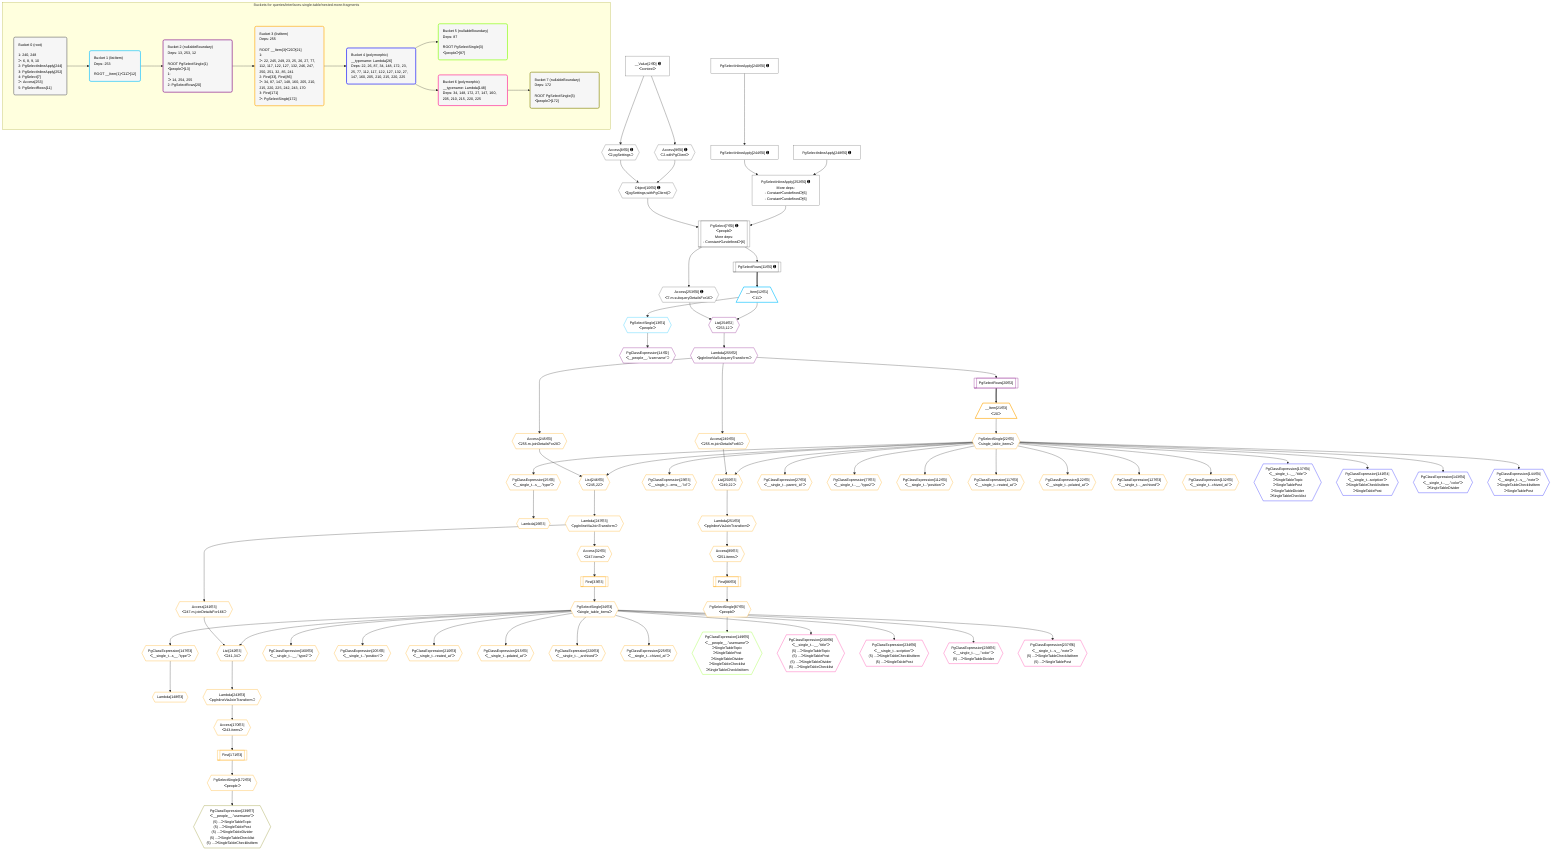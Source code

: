 %%{init: {'themeVariables': { 'fontSize': '12px'}}}%%
graph TD
    classDef path fill:#eee,stroke:#000,color:#000
    classDef plan fill:#fff,stroke-width:1px,color:#000
    classDef itemplan fill:#fff,stroke-width:2px,color:#000
    classDef unbatchedplan fill:#dff,stroke-width:1px,color:#000
    classDef sideeffectplan fill:#fcc,stroke-width:2px,color:#000
    classDef bucket fill:#f6f6f6,color:#000,stroke-width:2px,text-align:left

    subgraph "Buckets for queries/interfaces-single-table/nested-more-fragments"
    Bucket0("Bucket 0 (root)<br /><br />1: 240, 248<br />ᐳ: 6, 8, 9, 10<br />2: PgSelectInlineApply[244]<br />3: PgSelectInlineApply[252]<br />4: PgSelect[7]<br />ᐳ: Access[253]<br />5: PgSelectRows[11]"):::bucket
    Bucket1("Bucket 1 (listItem)<br />Deps: 253<br /><br />ROOT __Item{1}ᐸ11ᐳ[12]"):::bucket
    Bucket2("Bucket 2 (nullableBoundary)<br />Deps: 13, 253, 12<br /><br />ROOT PgSelectSingle{1}ᐸpeopleᐳ[13]<br />1: <br />ᐳ: 14, 254, 255<br />2: PgSelectRows[20]"):::bucket
    Bucket3("Bucket 3 (listItem)<br />Deps: 255<br /><br />ROOT __Item{3}ᐸ20ᐳ[21]<br />1: <br />ᐳ: 22, 245, 249, 23, 25, 26, 27, 77, 112, 117, 122, 127, 132, 246, 247, 250, 251, 32, 85, 241<br />2: First[33], First[86]<br />ᐳ: 34, 87, 147, 148, 160, 205, 210, 215, 220, 225, 242, 243, 170<br />3: First[171]<br />ᐳ: PgSelectSingle[172]"):::bucket
    Bucket4("Bucket 4 (polymorphic)<br />__typename: Lambda[26]<br />Deps: 22, 26, 87, 34, 148, 172, 23, 25, 77, 112, 117, 122, 127, 132, 27, 147, 160, 205, 210, 215, 220, 225"):::bucket
    Bucket5("Bucket 5 (nullableBoundary)<br />Deps: 87<br /><br />ROOT PgSelectSingle{3}ᐸpeopleᐳ[87]"):::bucket
    Bucket6("Bucket 6 (polymorphic)<br />__typename: Lambda[148]<br />Deps: 34, 148, 172, 27, 147, 160, 205, 210, 215, 220, 225"):::bucket
    Bucket7("Bucket 7 (nullableBoundary)<br />Deps: 172<br /><br />ROOT PgSelectSingle{3}ᐸpeopleᐳ[172]"):::bucket
    end
    Bucket0 --> Bucket1
    Bucket1 --> Bucket2
    Bucket2 --> Bucket3
    Bucket3 --> Bucket4
    Bucket4 --> Bucket5 & Bucket6
    Bucket6 --> Bucket7

    %% plan dependencies
    PgSelectInlineApply252["PgSelectInlineApply[252∈0] ➊<br />More deps:<br />- Constantᐸundefinedᐳ[6]<br />- Constantᐸundefinedᐳ[6]"]:::plan
    PgSelectInlineApply244["PgSelectInlineApply[244∈0] ➊"]:::plan
    PgSelectInlineApply248["PgSelectInlineApply[248∈0] ➊"]:::plan
    PgSelectInlineApply244 & PgSelectInlineApply248 --> PgSelectInlineApply252
    PgSelect7[["PgSelect[7∈0] ➊<br />ᐸpeopleᐳ<br />More deps:<br />- Constantᐸundefinedᐳ[6]"]]:::plan
    Object10{{"Object[10∈0] ➊<br />ᐸ{pgSettings,withPgClient}ᐳ"}}:::plan
    Object10 & PgSelectInlineApply252 --> PgSelect7
    Access8{{"Access[8∈0] ➊<br />ᐸ2.pgSettingsᐳ"}}:::plan
    Access9{{"Access[9∈0] ➊<br />ᐸ2.withPgClientᐳ"}}:::plan
    Access8 & Access9 --> Object10
    __Value2["__Value[2∈0] ➊<br />ᐸcontextᐳ"]:::plan
    __Value2 --> Access8
    __Value2 --> Access9
    PgSelectRows11[["PgSelectRows[11∈0] ➊"]]:::plan
    PgSelect7 --> PgSelectRows11
    PgSelectInlineApply240["PgSelectInlineApply[240∈0] ➊"]:::plan
    PgSelectInlineApply240 --> PgSelectInlineApply244
    Access253{{"Access[253∈0] ➊<br />ᐸ7.m.subqueryDetailsFor16ᐳ"}}:::plan
    PgSelect7 --> Access253
    __Item12[/"__Item[12∈1]<br />ᐸ11ᐳ"\]:::itemplan
    PgSelectRows11 ==> __Item12
    PgSelectSingle13{{"PgSelectSingle[13∈1]<br />ᐸpeopleᐳ"}}:::plan
    __Item12 --> PgSelectSingle13
    List254{{"List[254∈2]<br />ᐸ253,12ᐳ"}}:::plan
    Access253 & __Item12 --> List254
    PgClassExpression14{{"PgClassExpression[14∈2]<br />ᐸ__people__.”username”ᐳ"}}:::plan
    PgSelectSingle13 --> PgClassExpression14
    PgSelectRows20[["PgSelectRows[20∈2]"]]:::plan
    Lambda255{{"Lambda[255∈2]<br />ᐸpgInlineViaSubqueryTransformᐳ"}}:::plan
    Lambda255 --> PgSelectRows20
    List254 --> Lambda255
    List242{{"List[242∈3]<br />ᐸ241,34ᐳ"}}:::plan
    Access241{{"Access[241∈3]<br />ᐸ247.m.joinDetailsFor166ᐳ"}}:::plan
    PgSelectSingle34{{"PgSelectSingle[34∈3]<br />ᐸsingle_table_itemsᐳ"}}:::plan
    Access241 & PgSelectSingle34 --> List242
    List246{{"List[246∈3]<br />ᐸ245,22ᐳ"}}:::plan
    Access245{{"Access[245∈3]<br />ᐸ255.m.joinDetailsFor28ᐳ"}}:::plan
    PgSelectSingle22{{"PgSelectSingle[22∈3]<br />ᐸsingle_table_itemsᐳ"}}:::plan
    Access245 & PgSelectSingle22 --> List246
    List250{{"List[250∈3]<br />ᐸ249,22ᐳ"}}:::plan
    Access249{{"Access[249∈3]<br />ᐸ255.m.joinDetailsFor83ᐳ"}}:::plan
    Access249 & PgSelectSingle22 --> List250
    __Item21[/"__Item[21∈3]<br />ᐸ20ᐳ"\]:::itemplan
    PgSelectRows20 ==> __Item21
    __Item21 --> PgSelectSingle22
    PgClassExpression23{{"PgClassExpression[23∈3]<br />ᐸ__single_t...ems__.”id”ᐳ"}}:::plan
    PgSelectSingle22 --> PgClassExpression23
    PgClassExpression25{{"PgClassExpression[25∈3]<br />ᐸ__single_t...s__.”type”ᐳ"}}:::plan
    PgSelectSingle22 --> PgClassExpression25
    Lambda26{{"Lambda[26∈3]"}}:::plan
    PgClassExpression25 --> Lambda26
    PgClassExpression27{{"PgClassExpression[27∈3]<br />ᐸ__single_t...parent_id”ᐳ"}}:::plan
    PgSelectSingle22 --> PgClassExpression27
    Access32{{"Access[32∈3]<br />ᐸ247.itemsᐳ"}}:::plan
    Lambda247{{"Lambda[247∈3]<br />ᐸpgInlineViaJoinTransformᐳ"}}:::plan
    Lambda247 --> Access32
    First33[["First[33∈3]"]]:::plan
    Access32 --> First33
    First33 --> PgSelectSingle34
    PgClassExpression77{{"PgClassExpression[77∈3]<br />ᐸ__single_t...__.”type2”ᐳ"}}:::plan
    PgSelectSingle22 --> PgClassExpression77
    Access85{{"Access[85∈3]<br />ᐸ251.itemsᐳ"}}:::plan
    Lambda251{{"Lambda[251∈3]<br />ᐸpgInlineViaJoinTransformᐳ"}}:::plan
    Lambda251 --> Access85
    First86[["First[86∈3]"]]:::plan
    Access85 --> First86
    PgSelectSingle87{{"PgSelectSingle[87∈3]<br />ᐸpeopleᐳ"}}:::plan
    First86 --> PgSelectSingle87
    PgClassExpression112{{"PgClassExpression[112∈3]<br />ᐸ__single_t...”position”ᐳ"}}:::plan
    PgSelectSingle22 --> PgClassExpression112
    PgClassExpression117{{"PgClassExpression[117∈3]<br />ᐸ__single_t...reated_at”ᐳ"}}:::plan
    PgSelectSingle22 --> PgClassExpression117
    PgClassExpression122{{"PgClassExpression[122∈3]<br />ᐸ__single_t...pdated_at”ᐳ"}}:::plan
    PgSelectSingle22 --> PgClassExpression122
    PgClassExpression127{{"PgClassExpression[127∈3]<br />ᐸ__single_t..._archived”ᐳ"}}:::plan
    PgSelectSingle22 --> PgClassExpression127
    PgClassExpression132{{"PgClassExpression[132∈3]<br />ᐸ__single_t...chived_at”ᐳ"}}:::plan
    PgSelectSingle22 --> PgClassExpression132
    PgClassExpression147{{"PgClassExpression[147∈3]<br />ᐸ__single_t...s__.”type”ᐳ"}}:::plan
    PgSelectSingle34 --> PgClassExpression147
    Lambda148{{"Lambda[148∈3]"}}:::plan
    PgClassExpression147 --> Lambda148
    PgClassExpression160{{"PgClassExpression[160∈3]<br />ᐸ__single_t...__.”type2”ᐳ"}}:::plan
    PgSelectSingle34 --> PgClassExpression160
    Access170{{"Access[170∈3]<br />ᐸ243.itemsᐳ"}}:::plan
    Lambda243{{"Lambda[243∈3]<br />ᐸpgInlineViaJoinTransformᐳ"}}:::plan
    Lambda243 --> Access170
    First171[["First[171∈3]"]]:::plan
    Access170 --> First171
    PgSelectSingle172{{"PgSelectSingle[172∈3]<br />ᐸpeopleᐳ"}}:::plan
    First171 --> PgSelectSingle172
    PgClassExpression205{{"PgClassExpression[205∈3]<br />ᐸ__single_t...”position”ᐳ"}}:::plan
    PgSelectSingle34 --> PgClassExpression205
    PgClassExpression210{{"PgClassExpression[210∈3]<br />ᐸ__single_t...reated_at”ᐳ"}}:::plan
    PgSelectSingle34 --> PgClassExpression210
    PgClassExpression215{{"PgClassExpression[215∈3]<br />ᐸ__single_t...pdated_at”ᐳ"}}:::plan
    PgSelectSingle34 --> PgClassExpression215
    PgClassExpression220{{"PgClassExpression[220∈3]<br />ᐸ__single_t..._archived”ᐳ"}}:::plan
    PgSelectSingle34 --> PgClassExpression220
    PgClassExpression225{{"PgClassExpression[225∈3]<br />ᐸ__single_t...chived_at”ᐳ"}}:::plan
    PgSelectSingle34 --> PgClassExpression225
    Lambda247 --> Access241
    List242 --> Lambda243
    Lambda255 --> Access245
    List246 --> Lambda247
    Lambda255 --> Access249
    List250 --> Lambda251
    PgClassExpression137{{"PgClassExpression[137∈4]<br />ᐸ__single_t...__.”title”ᐳ<br />ᐳSingleTableTopic<br />ᐳSingleTablePost<br />ᐳSingleTableDivider<br />ᐳSingleTableChecklist"}}:::plan
    PgSelectSingle22 --> PgClassExpression137
    PgClassExpression141{{"PgClassExpression[141∈4]<br />ᐸ__single_t...scription”ᐳ<br />ᐳSingleTableChecklistItem<br />ᐳSingleTablePost"}}:::plan
    PgSelectSingle22 --> PgClassExpression141
    PgClassExpression143{{"PgClassExpression[143∈4]<br />ᐸ__single_t...__.”color”ᐳ<br />ᐳSingleTableDivider"}}:::plan
    PgSelectSingle22 --> PgClassExpression143
    PgClassExpression144{{"PgClassExpression[144∈4]<br />ᐸ__single_t...s__.”note”ᐳ<br />ᐳSingleTableChecklistItem<br />ᐳSingleTablePost"}}:::plan
    PgSelectSingle22 --> PgClassExpression144
    PgClassExpression149{{"PgClassExpression[149∈5]<br />ᐸ__people__.”username”ᐳ<br />ᐳSingleTableTopic<br />ᐳSingleTablePost<br />ᐳSingleTableDivider<br />ᐳSingleTableChecklist<br />ᐳSingleTableChecklistItem"}}:::plan
    PgSelectSingle87 --> PgClassExpression149
    PgClassExpression230{{"PgClassExpression[230∈6]<br />ᐸ__single_t...__.”title”ᐳ<br />(5) ...ᐳSingleTableTopic<br />(5) ...ᐳSingleTablePost<br />(5) ...ᐳSingleTableDivider<br />(5) ...ᐳSingleTableChecklist"}}:::plan
    PgSelectSingle34 --> PgClassExpression230
    PgClassExpression234{{"PgClassExpression[234∈6]<br />ᐸ__single_t...scription”ᐳ<br />(5) ...ᐳSingleTableChecklistItem<br />(5) ...ᐳSingleTablePost"}}:::plan
    PgSelectSingle34 --> PgClassExpression234
    PgClassExpression236{{"PgClassExpression[236∈6]<br />ᐸ__single_t...__.”color”ᐳ<br />(5) ...ᐳSingleTableDivider"}}:::plan
    PgSelectSingle34 --> PgClassExpression236
    PgClassExpression237{{"PgClassExpression[237∈6]<br />ᐸ__single_t...s__.”note”ᐳ<br />(5) ...ᐳSingleTableChecklistItem<br />(5) ...ᐳSingleTablePost"}}:::plan
    PgSelectSingle34 --> PgClassExpression237
    PgClassExpression239{{"PgClassExpression[239∈7]<br />ᐸ__people__.”username”ᐳ<br />(5) ...ᐳSingleTableTopic<br />(5) ...ᐳSingleTablePost<br />(5) ...ᐳSingleTableDivider<br />(5) ...ᐳSingleTableChecklist<br />(5) ...ᐳSingleTableChecklistItem"}}:::plan
    PgSelectSingle172 --> PgClassExpression239

    %% define steps
    classDef bucket0 stroke:#696969
    class Bucket0,__Value2,PgSelect7,Access8,Access9,Object10,PgSelectRows11,PgSelectInlineApply240,PgSelectInlineApply244,PgSelectInlineApply248,PgSelectInlineApply252,Access253 bucket0
    classDef bucket1 stroke:#00bfff
    class Bucket1,__Item12,PgSelectSingle13 bucket1
    classDef bucket2 stroke:#7f007f
    class Bucket2,PgClassExpression14,PgSelectRows20,List254,Lambda255 bucket2
    classDef bucket3 stroke:#ffa500
    class Bucket3,__Item21,PgSelectSingle22,PgClassExpression23,PgClassExpression25,Lambda26,PgClassExpression27,Access32,First33,PgSelectSingle34,PgClassExpression77,Access85,First86,PgSelectSingle87,PgClassExpression112,PgClassExpression117,PgClassExpression122,PgClassExpression127,PgClassExpression132,PgClassExpression147,Lambda148,PgClassExpression160,Access170,First171,PgSelectSingle172,PgClassExpression205,PgClassExpression210,PgClassExpression215,PgClassExpression220,PgClassExpression225,Access241,List242,Lambda243,Access245,List246,Lambda247,Access249,List250,Lambda251 bucket3
    classDef bucket4 stroke:#0000ff
    class Bucket4,PgClassExpression137,PgClassExpression141,PgClassExpression143,PgClassExpression144 bucket4
    classDef bucket5 stroke:#7fff00
    class Bucket5,PgClassExpression149 bucket5
    classDef bucket6 stroke:#ff1493
    class Bucket6,PgClassExpression230,PgClassExpression234,PgClassExpression236,PgClassExpression237 bucket6
    classDef bucket7 stroke:#808000
    class Bucket7,PgClassExpression239 bucket7